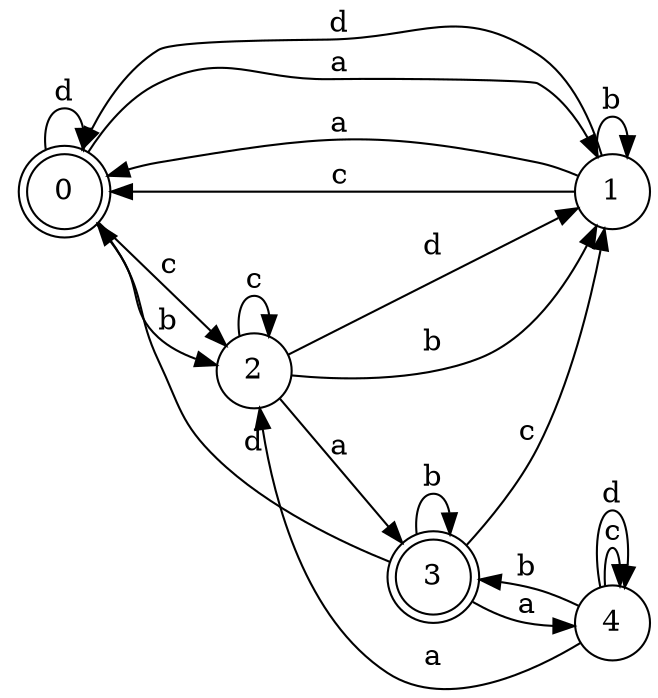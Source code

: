 digraph n4_7 {
__start0 [label="" shape="none"];

rankdir=LR;
size="8,5";

s0 [style="rounded,filled", color="black", fillcolor="white" shape="doublecircle", label="0"];
s1 [style="filled", color="black", fillcolor="white" shape="circle", label="1"];
s2 [style="filled", color="black", fillcolor="white" shape="circle", label="2"];
s3 [style="rounded,filled", color="black", fillcolor="white" shape="doublecircle", label="3"];
s4 [style="filled", color="black", fillcolor="white" shape="circle", label="4"];
s0 -> s1 [label="a"];
s0 -> s2 [label="b"];
s0 -> s2 [label="c"];
s0 -> s0 [label="d"];
s1 -> s0 [label="a"];
s1 -> s1 [label="b"];
s1 -> s0 [label="c"];
s1 -> s0 [label="d"];
s2 -> s3 [label="a"];
s2 -> s1 [label="b"];
s2 -> s2 [label="c"];
s2 -> s1 [label="d"];
s3 -> s4 [label="a"];
s3 -> s3 [label="b"];
s3 -> s1 [label="c"];
s3 -> s0 [label="d"];
s4 -> s2 [label="a"];
s4 -> s3 [label="b"];
s4 -> s4 [label="c"];
s4 -> s4 [label="d"];

}
